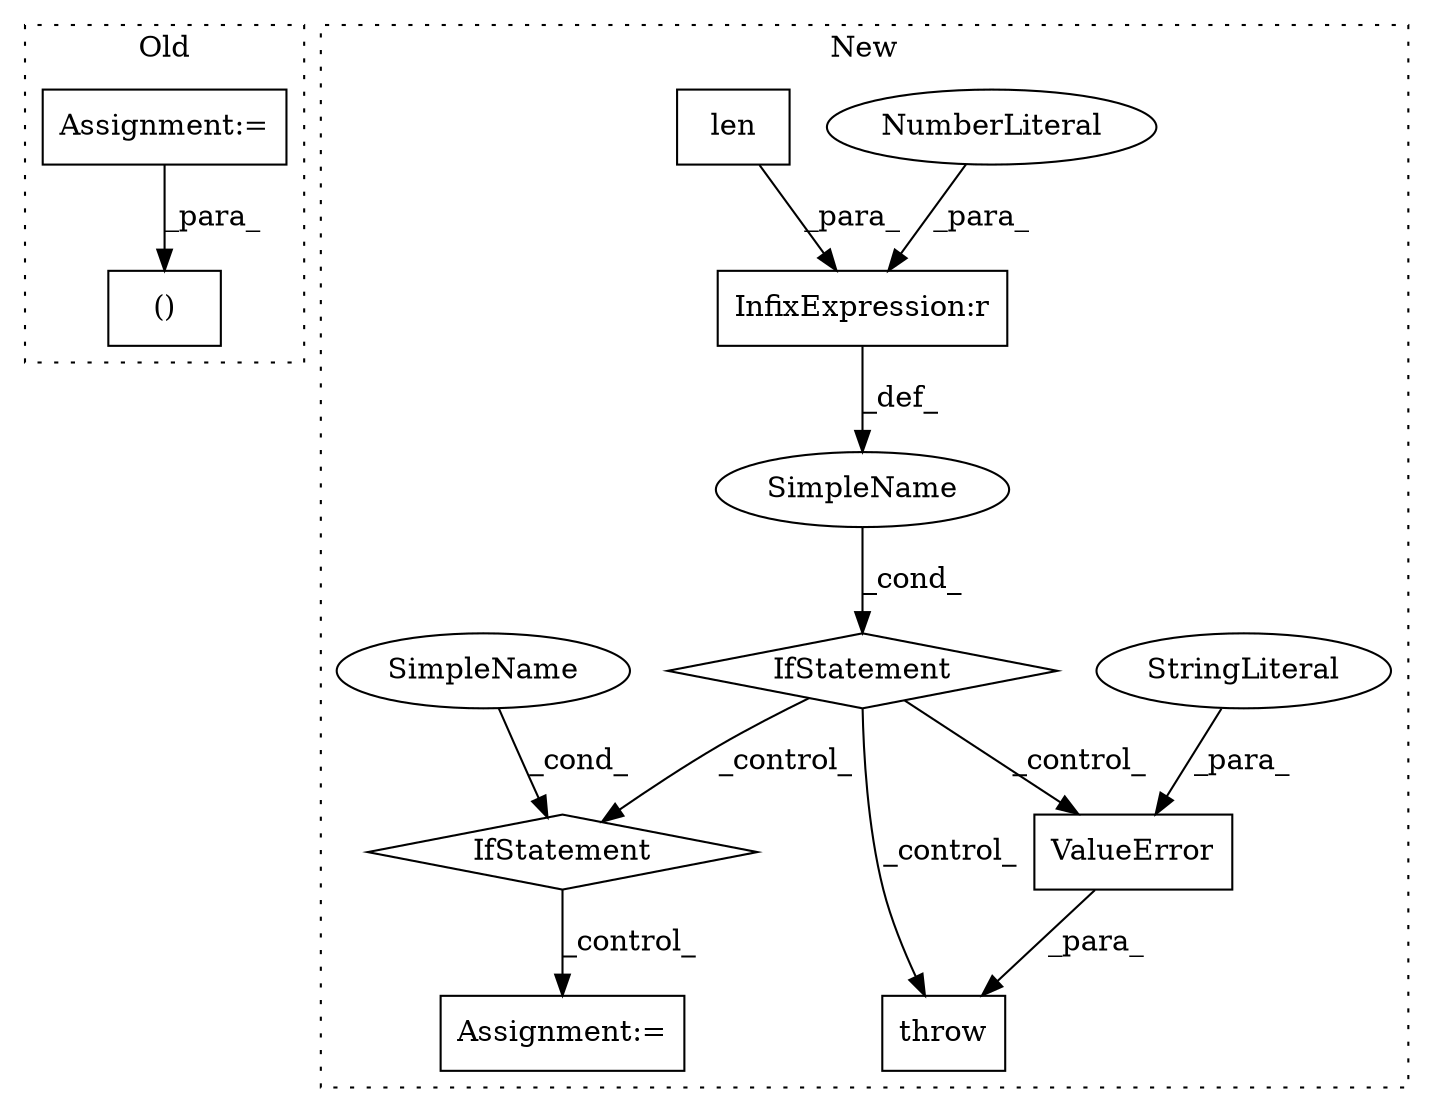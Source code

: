 digraph G {
subgraph cluster0 {
1 [label="()" a="106" s="7719" l="85" shape="box"];
11 [label="Assignment:=" a="7" s="7676" l="1" shape="box"];
label = "Old";
style="dotted";
}
subgraph cluster1 {
2 [label="throw" a="53" s="13563" l="6" shape="box"];
3 [label="IfStatement" a="25" s="13529,13553" l="4,2" shape="diamond"];
4 [label="SimpleName" a="42" s="" l="" shape="ellipse"];
5 [label="InfixExpression:r" a="27" s="13549" l="3" shape="box"];
6 [label="ValueError" a="32" s="13569,13671" l="11,1" shape="box"];
7 [label="StringLiteral" a="45" s="13580" l="71" shape="ellipse"];
8 [label="NumberLiteral" a="34" s="13552" l="1" shape="ellipse"];
9 [label="Assignment:=" a="7" s="13746" l="1" shape="box"];
10 [label="len" a="32" s="13533,13548" l="4,1" shape="box"];
12 [label="IfStatement" a="25" s="13684,13724" l="4,2" shape="diamond"];
13 [label="SimpleName" a="42" s="" l="" shape="ellipse"];
label = "New";
style="dotted";
}
3 -> 6 [label="_control_"];
3 -> 12 [label="_control_"];
3 -> 2 [label="_control_"];
4 -> 3 [label="_cond_"];
5 -> 4 [label="_def_"];
6 -> 2 [label="_para_"];
7 -> 6 [label="_para_"];
8 -> 5 [label="_para_"];
10 -> 5 [label="_para_"];
11 -> 1 [label="_para_"];
12 -> 9 [label="_control_"];
13 -> 12 [label="_cond_"];
}